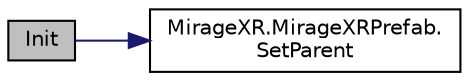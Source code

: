 digraph "Init"
{
 // INTERACTIVE_SVG=YES
 // LATEX_PDF_SIZE
  edge [fontname="Helvetica",fontsize="10",labelfontname="Helvetica",labelfontsize="10"];
  node [fontname="Helvetica",fontsize="10",shape=record];
  rankdir="LR";
  Node1 [label="Init",height=0.2,width=0.4,color="black", fillcolor="grey75", style="filled", fontcolor="black",tooltip="Initialization method."];
  Node1 -> Node2 [color="midnightblue",fontsize="10",style="solid",fontname="Helvetica"];
  Node2 [label="MirageXR.MirageXRPrefab.\lSetParent",height=0.2,width=0.4,color="black", fillcolor="white", style="filled",URL="$class_mirage_x_r_1_1_mirage_x_r_prefab.html#ac4ac60851167c1ba6255c2a58bb63865",tooltip="Set prefab parent."];
}
